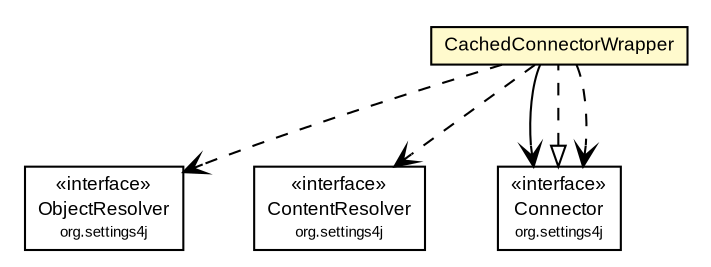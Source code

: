 #!/usr/local/bin/dot
#
# Class diagram 
# Generated by UmlGraph version 4.6 (http://www.spinellis.gr/sw/umlgraph)
#

digraph G {
	edge [fontname="arial",fontsize=10,labelfontname="arial",labelfontsize=10];
	node [fontname="arial",fontsize=10,shape=plaintext];
	// org.settings4j.connector.CachedConnectorWrapper
	c1199 [label=<<table border="0" cellborder="1" cellspacing="0" cellpadding="2" port="p" bgcolor="lemonChiffon" href="./CachedConnectorWrapper.html">
		<tr><td><table border="0" cellspacing="0" cellpadding="1">
			<tr><td> CachedConnectorWrapper </td></tr>
		</table></td></tr>
		</table>>, fontname="arial", fontcolor="black", fontsize=9.0];
	// org.settings4j.ObjectResolver
	c1213 [label=<<table border="0" cellborder="1" cellspacing="0" cellpadding="2" port="p" href="../ObjectResolver.html">
		<tr><td><table border="0" cellspacing="0" cellpadding="1">
			<tr><td> &laquo;interface&raquo; </td></tr>
			<tr><td> ObjectResolver </td></tr>
			<tr><td><font point-size="7.0"> org.settings4j </font></td></tr>
		</table></td></tr>
		</table>>, fontname="arial", fontcolor="black", fontsize=9.0];
	// org.settings4j.ContentResolver
	c1215 [label=<<table border="0" cellborder="1" cellspacing="0" cellpadding="2" port="p" href="../ContentResolver.html">
		<tr><td><table border="0" cellspacing="0" cellpadding="1">
			<tr><td> &laquo;interface&raquo; </td></tr>
			<tr><td> ContentResolver </td></tr>
			<tr><td><font point-size="7.0"> org.settings4j </font></td></tr>
		</table></td></tr>
		</table>>, fontname="arial", fontcolor="black", fontsize=9.0];
	// org.settings4j.Connector
	c1217 [label=<<table border="0" cellborder="1" cellspacing="0" cellpadding="2" port="p" href="../Connector.html">
		<tr><td><table border="0" cellspacing="0" cellpadding="1">
			<tr><td> &laquo;interface&raquo; </td></tr>
			<tr><td> Connector </td></tr>
			<tr><td><font point-size="7.0"> org.settings4j </font></td></tr>
		</table></td></tr>
		</table>>, fontname="arial", fontcolor="black", fontsize=9.0];
	//org.settings4j.connector.CachedConnectorWrapper implements org.settings4j.Connector
	c1217:p -> c1199:p [dir=back,arrowtail=empty,style=dashed];
	// org.settings4j.connector.CachedConnectorWrapper NAVASSOC org.settings4j.Connector
	c1199:p -> c1217:p [taillabel="", label="", headlabel="", fontname="arial", fontcolor="black", fontsize=10.0, color="black", arrowhead=open];
	// org.settings4j.connector.CachedConnectorWrapper DEPEND org.settings4j.Connector
	c1199:p -> c1217:p [taillabel="", label="", headlabel="", fontname="arial", fontcolor="black", fontsize=10.0, color="black", arrowhead=open, style=dashed];
	// org.settings4j.connector.CachedConnectorWrapper DEPEND org.settings4j.ObjectResolver
	c1199:p -> c1213:p [taillabel="", label="", headlabel="", fontname="arial", fontcolor="black", fontsize=10.0, color="black", arrowhead=open, style=dashed];
	// org.settings4j.connector.CachedConnectorWrapper DEPEND org.settings4j.ContentResolver
	c1199:p -> c1215:p [taillabel="", label="", headlabel="", fontname="arial", fontcolor="black", fontsize=10.0, color="black", arrowhead=open, style=dashed];
}

